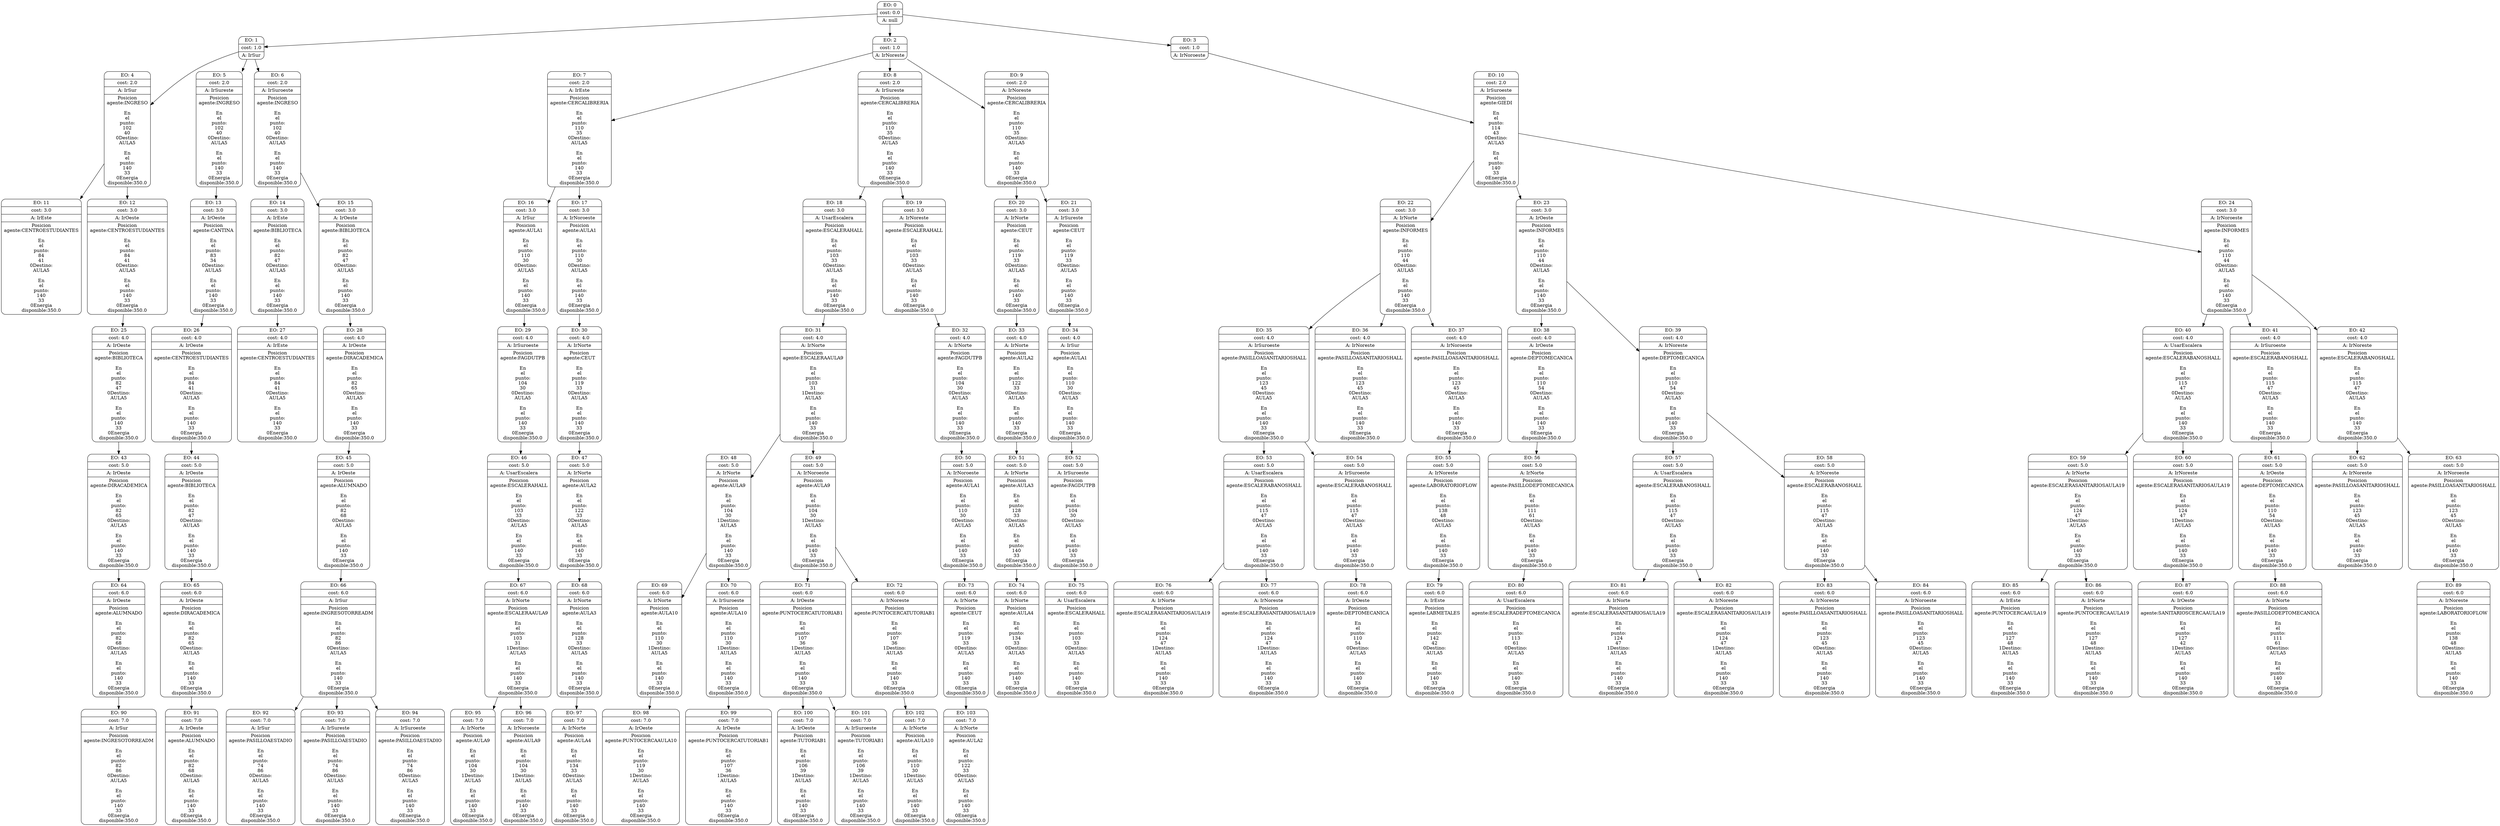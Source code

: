 digraph g {
node [shape = Mrecord];
nodo0[label="{EO: 0|cost: 0.0|A: null}"]
nodo1[label="{EO: 1|cost: 1.0|A: IrSur}"]
nodo4[label="{EO: 4|cost: 2.0|A: IrSur|Posicion\nagente:INGRESO\n\nEn\nel\npunto:\n102\n40\n0
Destino:\nAULA5\n\nEn\nel\npunto:\n140\n33\n0
Energia\ndisponible:350.0
}"]
nodo11[label="{EO: 11|cost: 3.0|A: IrEste|Posicion\nagente:CENTROESTUDIANTES\n\nEn\nel\npunto:\n84\n41\n0
Destino:\nAULA5\n\nEn\nel\npunto:\n140\n33\n0
Energia\ndisponible:350.0
}"]

nodo4 -> nodo11;
nodo12[label="{EO: 12|cost: 3.0|A: IrOeste|Posicion\nagente:CENTROESTUDIANTES\n\nEn\nel\npunto:\n84\n41\n0
Destino:\nAULA5\n\nEn\nel\npunto:\n140\n33\n0
Energia\ndisponible:350.0
}"]
nodo25[label="{EO: 25|cost: 4.0|A: IrOeste|Posicion\nagente:BIBLIOTECA\n\nEn\nel\npunto:\n82\n47\n0
Destino:\nAULA5\n\nEn\nel\npunto:\n140\n33\n0
Energia\ndisponible:350.0
}"]
nodo43[label="{EO: 43|cost: 5.0|A: IrOeste|Posicion\nagente:DIRACADEMICA\n\nEn\nel\npunto:\n82\n65\n0
Destino:\nAULA5\n\nEn\nel\npunto:\n140\n33\n0
Energia\ndisponible:350.0
}"]
nodo64[label="{EO: 64|cost: 6.0|A: IrOeste|Posicion\nagente:ALUMNADO\n\nEn\nel\npunto:\n82\n68\n0
Destino:\nAULA5\n\nEn\nel\npunto:\n140\n33\n0
Energia\ndisponible:350.0
}"]
nodo90[label="{EO: 90|cost: 7.0|A: IrSur|Posicion\nagente:INGRESOTORREADM\n\nEn\nel\npunto:\n82\n86\n0
Destino:\nAULA5\n\nEn\nel\npunto:\n140\n33\n0
Energia\ndisponible:350.0
}"]

nodo64 -> nodo90;

nodo43 -> nodo64;

nodo25 -> nodo43;

nodo12 -> nodo25;

nodo4 -> nodo12;

nodo1 -> nodo4;
nodo5[label="{EO: 5|cost: 2.0|A: IrSureste|Posicion\nagente:INGRESO\n\nEn\nel\npunto:\n102\n40\n0
Destino:\nAULA5\n\nEn\nel\npunto:\n140\n33\n0
Energia\ndisponible:350.0
}"]
nodo13[label="{EO: 13|cost: 3.0|A: IrOeste|Posicion\nagente:CANTINA\n\nEn\nel\npunto:\n83\n34\n0
Destino:\nAULA5\n\nEn\nel\npunto:\n140\n33\n0
Energia\ndisponible:350.0
}"]
nodo26[label="{EO: 26|cost: 4.0|A: IrOeste|Posicion\nagente:CENTROESTUDIANTES\n\nEn\nel\npunto:\n84\n41\n0
Destino:\nAULA5\n\nEn\nel\npunto:\n140\n33\n0
Energia\ndisponible:350.0
}"]
nodo44[label="{EO: 44|cost: 5.0|A: IrOeste|Posicion\nagente:BIBLIOTECA\n\nEn\nel\npunto:\n82\n47\n0
Destino:\nAULA5\n\nEn\nel\npunto:\n140\n33\n0
Energia\ndisponible:350.0
}"]
nodo65[label="{EO: 65|cost: 6.0|A: IrOeste|Posicion\nagente:DIRACADEMICA\n\nEn\nel\npunto:\n82\n65\n0
Destino:\nAULA5\n\nEn\nel\npunto:\n140\n33\n0
Energia\ndisponible:350.0
}"]
nodo91[label="{EO: 91|cost: 7.0|A: IrOeste|Posicion\nagente:ALUMNADO\n\nEn\nel\npunto:\n82\n68\n0
Destino:\nAULA5\n\nEn\nel\npunto:\n140\n33\n0
Energia\ndisponible:350.0
}"]

nodo65 -> nodo91;

nodo44 -> nodo65;

nodo26 -> nodo44;

nodo13 -> nodo26;

nodo5 -> nodo13;

nodo1 -> nodo5;
nodo6[label="{EO: 6|cost: 2.0|A: IrSuroeste|Posicion\nagente:INGRESO\n\nEn\nel\npunto:\n102\n40\n0
Destino:\nAULA5\n\nEn\nel\npunto:\n140\n33\n0
Energia\ndisponible:350.0
}"]
nodo14[label="{EO: 14|cost: 3.0|A: IrEste|Posicion\nagente:BIBLIOTECA\n\nEn\nel\npunto:\n82\n47\n0
Destino:\nAULA5\n\nEn\nel\npunto:\n140\n33\n0
Energia\ndisponible:350.0
}"]
nodo27[label="{EO: 27|cost: 4.0|A: IrEste|Posicion\nagente:CENTROESTUDIANTES\n\nEn\nel\npunto:\n84\n41\n0
Destino:\nAULA5\n\nEn\nel\npunto:\n140\n33\n0
Energia\ndisponible:350.0
}"]

nodo14 -> nodo27;

nodo6 -> nodo14;
nodo15[label="{EO: 15|cost: 3.0|A: IrOeste|Posicion\nagente:BIBLIOTECA\n\nEn\nel\npunto:\n82\n47\n0
Destino:\nAULA5\n\nEn\nel\npunto:\n140\n33\n0
Energia\ndisponible:350.0
}"]
nodo28[label="{EO: 28|cost: 4.0|A: IrOeste|Posicion\nagente:DIRACADEMICA\n\nEn\nel\npunto:\n82\n65\n0
Destino:\nAULA5\n\nEn\nel\npunto:\n140\n33\n0
Energia\ndisponible:350.0
}"]
nodo45[label="{EO: 45|cost: 5.0|A: IrOeste|Posicion\nagente:ALUMNADO\n\nEn\nel\npunto:\n82\n68\n0
Destino:\nAULA5\n\nEn\nel\npunto:\n140\n33\n0
Energia\ndisponible:350.0
}"]
nodo66[label="{EO: 66|cost: 6.0|A: IrSur|Posicion\nagente:INGRESOTORREADM\n\nEn\nel\npunto:\n82\n86\n0
Destino:\nAULA5\n\nEn\nel\npunto:\n140\n33\n0
Energia\ndisponible:350.0
}"]
nodo92[label="{EO: 92|cost: 7.0|A: IrSur|Posicion\nagente:PASILLOAESTADIO\n\nEn\nel\npunto:\n74\n86\n0
Destino:\nAULA5\n\nEn\nel\npunto:\n140\n33\n0
Energia\ndisponible:350.0
}"]

nodo66 -> nodo92;
nodo93[label="{EO: 93|cost: 7.0|A: IrSureste|Posicion\nagente:PASILLOAESTADIO\n\nEn\nel\npunto:\n74\n86\n0
Destino:\nAULA5\n\nEn\nel\npunto:\n140\n33\n0
Energia\ndisponible:350.0
}"]

nodo66 -> nodo93;
nodo94[label="{EO: 94|cost: 7.0|A: IrSuroeste|Posicion\nagente:PASILLOAESTADIO\n\nEn\nel\npunto:\n74\n86\n0
Destino:\nAULA5\n\nEn\nel\npunto:\n140\n33\n0
Energia\ndisponible:350.0
}"]

nodo66 -> nodo94;

nodo45 -> nodo66;

nodo28 -> nodo45;

nodo15 -> nodo28;

nodo6 -> nodo15;

nodo1 -> nodo6;

nodo0 -> nodo1;
nodo2[label="{EO: 2|cost: 1.0|A: IrNoreste}"]
nodo7[label="{EO: 7|cost: 2.0|A: IrEste|Posicion\nagente:CERCALIBRERIA\n\nEn\nel\npunto:\n110\n35\n0
Destino:\nAULA5\n\nEn\nel\npunto:\n140\n33\n0
Energia\ndisponible:350.0
}"]
nodo16[label="{EO: 16|cost: 3.0|A: IrSur|Posicion\nagente:AULA1\n\nEn\nel\npunto:\n110\n30\n0
Destino:\nAULA5\n\nEn\nel\npunto:\n140\n33\n0
Energia\ndisponible:350.0
}"]
nodo29[label="{EO: 29|cost: 4.0|A: IrSuroeste|Posicion\nagente:FAGDUTPB\n\nEn\nel\npunto:\n104\n30\n0
Destino:\nAULA5\n\nEn\nel\npunto:\n140\n33\n0
Energia\ndisponible:350.0
}"]
nodo46[label="{EO: 46|cost: 5.0|A: UsarEscalera|Posicion\nagente:ESCALERAHALL\n\nEn\nel\npunto:\n103\n33\n0
Destino:\nAULA5\n\nEn\nel\npunto:\n140\n33\n0
Energia\ndisponible:350.0
}"]
nodo67[label="{EO: 67|cost: 6.0|A: IrNorte|Posicion\nagente:ESCALERAAULA9\n\nEn\nel\npunto:\n103\n31\n1
Destino:\nAULA5\n\nEn\nel\npunto:\n140\n33\n0
Energia\ndisponible:350.0
}"]
nodo95[label="{EO: 95|cost: 7.0|A: IrNorte|Posicion\nagente:AULA9\n\nEn\nel\npunto:\n104\n30\n1
Destino:\nAULA5\n\nEn\nel\npunto:\n140\n33\n0
Energia\ndisponible:350.0
}"]

nodo67 -> nodo95;
nodo96[label="{EO: 96|cost: 7.0|A: IrNoroeste|Posicion\nagente:AULA9\n\nEn\nel\npunto:\n104\n30\n1
Destino:\nAULA5\n\nEn\nel\npunto:\n140\n33\n0
Energia\ndisponible:350.0
}"]

nodo67 -> nodo96;

nodo46 -> nodo67;

nodo29 -> nodo46;

nodo16 -> nodo29;

nodo7 -> nodo16;
nodo17[label="{EO: 17|cost: 3.0|A: IrNoroeste|Posicion\nagente:AULA1\n\nEn\nel\npunto:\n110\n30\n0
Destino:\nAULA5\n\nEn\nel\npunto:\n140\n33\n0
Energia\ndisponible:350.0
}"]
nodo30[label="{EO: 30|cost: 4.0|A: IrNorte|Posicion\nagente:CEUT\n\nEn\nel\npunto:\n119\n33\n0
Destino:\nAULA5\n\nEn\nel\npunto:\n140\n33\n0
Energia\ndisponible:350.0
}"]
nodo47[label="{EO: 47|cost: 5.0|A: IrNorte|Posicion\nagente:AULA2\n\nEn\nel\npunto:\n122\n33\n0
Destino:\nAULA5\n\nEn\nel\npunto:\n140\n33\n0
Energia\ndisponible:350.0
}"]
nodo68[label="{EO: 68|cost: 6.0|A: IrNorte|Posicion\nagente:AULA3\n\nEn\nel\npunto:\n128\n33\n0
Destino:\nAULA5\n\nEn\nel\npunto:\n140\n33\n0
Energia\ndisponible:350.0
}"]
nodo97[label="{EO: 97|cost: 7.0|A: IrNorte|Posicion\nagente:AULA4\n\nEn\nel\npunto:\n134\n33\n0
Destino:\nAULA5\n\nEn\nel\npunto:\n140\n33\n0
Energia\ndisponible:350.0
}"]

nodo68 -> nodo97;

nodo47 -> nodo68;

nodo30 -> nodo47;

nodo17 -> nodo30;

nodo7 -> nodo17;

nodo2 -> nodo7;
nodo8[label="{EO: 8|cost: 2.0|A: IrSureste|Posicion\nagente:CERCALIBRERIA\n\nEn\nel\npunto:\n110\n35\n0
Destino:\nAULA5\n\nEn\nel\npunto:\n140\n33\n0
Energia\ndisponible:350.0
}"]
nodo18[label="{EO: 18|cost: 3.0|A: UsarEscalera|Posicion\nagente:ESCALERAHALL\n\nEn\nel\npunto:\n103\n33\n0
Destino:\nAULA5\n\nEn\nel\npunto:\n140\n33\n0
Energia\ndisponible:350.0
}"]
nodo31[label="{EO: 31|cost: 4.0|A: IrNorte|Posicion\nagente:ESCALERAAULA9\n\nEn\nel\npunto:\n103\n31\n1
Destino:\nAULA5\n\nEn\nel\npunto:\n140\n33\n0
Energia\ndisponible:350.0
}"]
nodo48[label="{EO: 48|cost: 5.0|A: IrNorte|Posicion\nagente:AULA9\n\nEn\nel\npunto:\n104\n30\n1
Destino:\nAULA5\n\nEn\nel\npunto:\n140\n33\n0
Energia\ndisponible:350.0
}"]
nodo69[label="{EO: 69|cost: 6.0|A: IrNorte|Posicion\nagente:AULA10\n\nEn\nel\npunto:\n110\n30\n1
Destino:\nAULA5\n\nEn\nel\npunto:\n140\n33\n0
Energia\ndisponible:350.0
}"]
nodo98[label="{EO: 98|cost: 7.0|A: IrOeste|Posicion\nagente:PUNTOCERCAAULA10\n\nEn\nel\npunto:\n119\n30\n1
Destino:\nAULA5\n\nEn\nel\npunto:\n140\n33\n0
Energia\ndisponible:350.0
}"]

nodo69 -> nodo98;

nodo48 -> nodo69;
nodo70[label="{EO: 70|cost: 6.0|A: IrSuroeste|Posicion\nagente:AULA10\n\nEn\nel\npunto:\n110\n30\n1
Destino:\nAULA5\n\nEn\nel\npunto:\n140\n33\n0
Energia\ndisponible:350.0
}"]
nodo99[label="{EO: 99|cost: 7.0|A: IrOeste|Posicion\nagente:PUNTOCERCATUTORIAB1\n\nEn\nel\npunto:\n107\n36\n1
Destino:\nAULA5\n\nEn\nel\npunto:\n140\n33\n0
Energia\ndisponible:350.0
}"]

nodo70 -> nodo99;

nodo48 -> nodo70;

nodo31 -> nodo48;
nodo49[label="{EO: 49|cost: 5.0|A: IrNoroeste|Posicion\nagente:AULA9\n\nEn\nel\npunto:\n104\n30\n1
Destino:\nAULA5\n\nEn\nel\npunto:\n140\n33\n0
Energia\ndisponible:350.0
}"]
nodo71[label="{EO: 71|cost: 6.0|A: IrOeste|Posicion\nagente:PUNTOCERCATUTORIAB1\n\nEn\nel\npunto:\n107\n36\n1
Destino:\nAULA5\n\nEn\nel\npunto:\n140\n33\n0
Energia\ndisponible:350.0
}"]
nodo100[label="{EO: 100|cost: 7.0|A: IrOeste|Posicion\nagente:TUTORIAB1\n\nEn\nel\npunto:\n106\n39\n1
Destino:\nAULA5\n\nEn\nel\npunto:\n140\n33\n0
Energia\ndisponible:350.0
}"]

nodo71 -> nodo100;
nodo101[label="{EO: 101|cost: 7.0|A: IrSuroeste|Posicion\nagente:TUTORIAB1\n\nEn\nel\npunto:\n106\n39\n1
Destino:\nAULA5\n\nEn\nel\npunto:\n140\n33\n0
Energia\ndisponible:350.0
}"]

nodo71 -> nodo101;

nodo49 -> nodo71;
nodo72[label="{EO: 72|cost: 6.0|A: IrNoreste|Posicion\nagente:PUNTOCERCATUTORIAB1\n\nEn\nel\npunto:\n107\n36\n1
Destino:\nAULA5\n\nEn\nel\npunto:\n140\n33\n0
Energia\ndisponible:350.0
}"]
nodo102[label="{EO: 102|cost: 7.0|A: IrNorte|Posicion\nagente:AULA10\n\nEn\nel\npunto:\n110\n30\n1
Destino:\nAULA5\n\nEn\nel\npunto:\n140\n33\n0
Energia\ndisponible:350.0
}"]

nodo72 -> nodo102;

nodo49 -> nodo72;

nodo31 -> nodo49;

nodo18 -> nodo31;

nodo8 -> nodo18;
nodo19[label="{EO: 19|cost: 3.0|A: IrNoreste|Posicion\nagente:ESCALERAHALL\n\nEn\nel\npunto:\n103\n33\n0
Destino:\nAULA5\n\nEn\nel\npunto:\n140\n33\n0
Energia\ndisponible:350.0
}"]
nodo32[label="{EO: 32|cost: 4.0|A: IrNorte|Posicion\nagente:FAGDUTPB\n\nEn\nel\npunto:\n104\n30\n0
Destino:\nAULA5\n\nEn\nel\npunto:\n140\n33\n0
Energia\ndisponible:350.0
}"]
nodo50[label="{EO: 50|cost: 5.0|A: IrNoroeste|Posicion\nagente:AULA1\n\nEn\nel\npunto:\n110\n30\n0
Destino:\nAULA5\n\nEn\nel\npunto:\n140\n33\n0
Energia\ndisponible:350.0
}"]
nodo73[label="{EO: 73|cost: 6.0|A: IrNorte|Posicion\nagente:CEUT\n\nEn\nel\npunto:\n119\n33\n0
Destino:\nAULA5\n\nEn\nel\npunto:\n140\n33\n0
Energia\ndisponible:350.0
}"]
nodo103[label="{EO: 103|cost: 7.0|A: IrNorte|Posicion\nagente:AULA2\n\nEn\nel\npunto:\n122\n33\n0
Destino:\nAULA5\n\nEn\nel\npunto:\n140\n33\n0
Energia\ndisponible:350.0
}"]

nodo73 -> nodo103;

nodo50 -> nodo73;

nodo32 -> nodo50;

nodo19 -> nodo32;

nodo8 -> nodo19;

nodo2 -> nodo8;
nodo9[label="{EO: 9|cost: 2.0|A: IrNoreste|Posicion\nagente:CERCALIBRERIA\n\nEn\nel\npunto:\n110\n35\n0
Destino:\nAULA5\n\nEn\nel\npunto:\n140\n33\n0
Energia\ndisponible:350.0
}"]
nodo20[label="{EO: 20|cost: 3.0|A: IrNorte|Posicion\nagente:CEUT\n\nEn\nel\npunto:\n119\n33\n0
Destino:\nAULA5\n\nEn\nel\npunto:\n140\n33\n0
Energia\ndisponible:350.0
}"]
nodo33[label="{EO: 33|cost: 4.0|A: IrNorte|Posicion\nagente:AULA2\n\nEn\nel\npunto:\n122\n33\n0
Destino:\nAULA5\n\nEn\nel\npunto:\n140\n33\n0
Energia\ndisponible:350.0
}"]
nodo51[label="{EO: 51|cost: 5.0|A: IrNorte|Posicion\nagente:AULA3\n\nEn\nel\npunto:\n128\n33\n0
Destino:\nAULA5\n\nEn\nel\npunto:\n140\n33\n0
Energia\ndisponible:350.0
}"]
nodo74[label="{EO: 74|cost: 6.0|A: IrNorte|Posicion\nagente:AULA4\n\nEn\nel\npunto:\n134\n33\n0
Destino:\nAULA5\n\nEn\nel\npunto:\n140\n33\n0
Energia\ndisponible:350.0
}"]

nodo51 -> nodo74;

nodo33 -> nodo51;

nodo20 -> nodo33;

nodo9 -> nodo20;
nodo21[label="{EO: 21|cost: 3.0|A: IrSureste|Posicion\nagente:CEUT\n\nEn\nel\npunto:\n119\n33\n0
Destino:\nAULA5\n\nEn\nel\npunto:\n140\n33\n0
Energia\ndisponible:350.0
}"]
nodo34[label="{EO: 34|cost: 4.0|A: IrSur|Posicion\nagente:AULA1\n\nEn\nel\npunto:\n110\n30\n0
Destino:\nAULA5\n\nEn\nel\npunto:\n140\n33\n0
Energia\ndisponible:350.0
}"]
nodo52[label="{EO: 52|cost: 5.0|A: IrSuroeste|Posicion\nagente:FAGDUTPB\n\nEn\nel\npunto:\n104\n30\n0
Destino:\nAULA5\n\nEn\nel\npunto:\n140\n33\n0
Energia\ndisponible:350.0
}"]
nodo75[label="{EO: 75|cost: 6.0|A: UsarEscalera|Posicion\nagente:ESCALERAHALL\n\nEn\nel\npunto:\n103\n33\n0
Destino:\nAULA5\n\nEn\nel\npunto:\n140\n33\n0
Energia\ndisponible:350.0
}"]

nodo52 -> nodo75;

nodo34 -> nodo52;

nodo21 -> nodo34;

nodo9 -> nodo21;

nodo2 -> nodo9;

nodo0 -> nodo2;
nodo3[label="{EO: 3|cost: 1.0|A: IrNoroeste}"]
nodo10[label="{EO: 10|cost: 2.0|A: IrSuroeste|Posicion\nagente:GIEDI\n\nEn\nel\npunto:\n114\n43\n0
Destino:\nAULA5\n\nEn\nel\npunto:\n140\n33\n0
Energia\ndisponible:350.0
}"]
nodo22[label="{EO: 22|cost: 3.0|A: IrNorte|Posicion\nagente:INFORMES\n\nEn\nel\npunto:\n110\n44\n0
Destino:\nAULA5\n\nEn\nel\npunto:\n140\n33\n0
Energia\ndisponible:350.0
}"]
nodo35[label="{EO: 35|cost: 4.0|A: IrSuroeste|Posicion\nagente:PASILLOASANITARIOSHALL\n\nEn\nel\npunto:\n123\n45\n0
Destino:\nAULA5\n\nEn\nel\npunto:\n140\n33\n0
Energia\ndisponible:350.0
}"]
nodo53[label="{EO: 53|cost: 5.0|A: UsarEscalera|Posicion\nagente:ESCALERABANOSHALL\n\nEn\nel\npunto:\n115\n47\n0
Destino:\nAULA5\n\nEn\nel\npunto:\n140\n33\n0
Energia\ndisponible:350.0
}"]
nodo76[label="{EO: 76|cost: 6.0|A: IrNorte|Posicion\nagente:ESCALERASANITARIOSAULA19\n\nEn\nel\npunto:\n124\n47\n1
Destino:\nAULA5\n\nEn\nel\npunto:\n140\n33\n0
Energia\ndisponible:350.0
}"]

nodo53 -> nodo76;
nodo77[label="{EO: 77|cost: 6.0|A: IrNoreste|Posicion\nagente:ESCALERASANITARIOSAULA19\n\nEn\nel\npunto:\n124\n47\n1
Destino:\nAULA5\n\nEn\nel\npunto:\n140\n33\n0
Energia\ndisponible:350.0
}"]

nodo53 -> nodo77;

nodo35 -> nodo53;
nodo54[label="{EO: 54|cost: 5.0|A: IrSuroeste|Posicion\nagente:ESCALERABANOSHALL\n\nEn\nel\npunto:\n115\n47\n0
Destino:\nAULA5\n\nEn\nel\npunto:\n140\n33\n0
Energia\ndisponible:350.0
}"]
nodo78[label="{EO: 78|cost: 6.0|A: IrOeste|Posicion\nagente:DEPTOMECANICA\n\nEn\nel\npunto:\n110\n54\n0
Destino:\nAULA5\n\nEn\nel\npunto:\n140\n33\n0
Energia\ndisponible:350.0
}"]

nodo54 -> nodo78;

nodo35 -> nodo54;

nodo22 -> nodo35;
nodo36[label="{EO: 36|cost: 4.0|A: IrNoreste|Posicion\nagente:PASILLOASANITARIOSHALL\n\nEn\nel\npunto:\n123\n45\n0
Destino:\nAULA5\n\nEn\nel\npunto:\n140\n33\n0
Energia\ndisponible:350.0
}"]

nodo22 -> nodo36;
nodo37[label="{EO: 37|cost: 4.0|A: IrNoroeste|Posicion\nagente:PASILLOASANITARIOSHALL\n\nEn\nel\npunto:\n123\n45\n0
Destino:\nAULA5\n\nEn\nel\npunto:\n140\n33\n0
Energia\ndisponible:350.0
}"]
nodo55[label="{EO: 55|cost: 5.0|A: IrNoreste|Posicion\nagente:LABORATORIOFLOW\n\nEn\nel\npunto:\n138\n48\n0
Destino:\nAULA5\n\nEn\nel\npunto:\n140\n33\n0
Energia\ndisponible:350.0
}"]
nodo79[label="{EO: 79|cost: 6.0|A: IrEste|Posicion\nagente:LABMETALES\n\nEn\nel\npunto:\n142\n42\n0
Destino:\nAULA5\n\nEn\nel\npunto:\n140\n33\n0
Energia\ndisponible:350.0
}"]

nodo55 -> nodo79;

nodo37 -> nodo55;

nodo22 -> nodo37;

nodo10 -> nodo22;
nodo23[label="{EO: 23|cost: 3.0|A: IrOeste|Posicion\nagente:INFORMES\n\nEn\nel\npunto:\n110\n44\n0
Destino:\nAULA5\n\nEn\nel\npunto:\n140\n33\n0
Energia\ndisponible:350.0
}"]
nodo38[label="{EO: 38|cost: 4.0|A: IrOeste|Posicion\nagente:DEPTOMECANICA\n\nEn\nel\npunto:\n110\n54\n0
Destino:\nAULA5\n\nEn\nel\npunto:\n140\n33\n0
Energia\ndisponible:350.0
}"]
nodo56[label="{EO: 56|cost: 5.0|A: IrNorte|Posicion\nagente:PASILLODEPTOMECANICA\n\nEn\nel\npunto:\n111\n61\n0
Destino:\nAULA5\n\nEn\nel\npunto:\n140\n33\n0
Energia\ndisponible:350.0
}"]
nodo80[label="{EO: 80|cost: 6.0|A: UsarEscalera|Posicion\nagente:ESCALERADEPTOMECANICA\n\nEn\nel\npunto:\n113\n61\n0
Destino:\nAULA5\n\nEn\nel\npunto:\n140\n33\n0
Energia\ndisponible:350.0
}"]

nodo56 -> nodo80;

nodo38 -> nodo56;

nodo23 -> nodo38;
nodo39[label="{EO: 39|cost: 4.0|A: IrNoreste|Posicion\nagente:DEPTOMECANICA\n\nEn\nel\npunto:\n110\n54\n0
Destino:\nAULA5\n\nEn\nel\npunto:\n140\n33\n0
Energia\ndisponible:350.0
}"]
nodo57[label="{EO: 57|cost: 5.0|A: UsarEscalera|Posicion\nagente:ESCALERABANOSHALL\n\nEn\nel\npunto:\n115\n47\n0
Destino:\nAULA5\n\nEn\nel\npunto:\n140\n33\n0
Energia\ndisponible:350.0
}"]
nodo81[label="{EO: 81|cost: 6.0|A: IrNorte|Posicion\nagente:ESCALERASANITARIOSAULA19\n\nEn\nel\npunto:\n124\n47\n1
Destino:\nAULA5\n\nEn\nel\npunto:\n140\n33\n0
Energia\ndisponible:350.0
}"]

nodo57 -> nodo81;
nodo82[label="{EO: 82|cost: 6.0|A: IrNoreste|Posicion\nagente:ESCALERASANITARIOSAULA19\n\nEn\nel\npunto:\n124\n47\n1
Destino:\nAULA5\n\nEn\nel\npunto:\n140\n33\n0
Energia\ndisponible:350.0
}"]

nodo57 -> nodo82;

nodo39 -> nodo57;
nodo58[label="{EO: 58|cost: 5.0|A: IrNoreste|Posicion\nagente:ESCALERABANOSHALL\n\nEn\nel\npunto:\n115\n47\n0
Destino:\nAULA5\n\nEn\nel\npunto:\n140\n33\n0
Energia\ndisponible:350.0
}"]
nodo83[label="{EO: 83|cost: 6.0|A: IrNoreste|Posicion\nagente:PASILLOASANITARIOSHALL\n\nEn\nel\npunto:\n123\n45\n0
Destino:\nAULA5\n\nEn\nel\npunto:\n140\n33\n0
Energia\ndisponible:350.0
}"]

nodo58 -> nodo83;
nodo84[label="{EO: 84|cost: 6.0|A: IrNoroeste|Posicion\nagente:PASILLOASANITARIOSHALL\n\nEn\nel\npunto:\n123\n45\n0
Destino:\nAULA5\n\nEn\nel\npunto:\n140\n33\n0
Energia\ndisponible:350.0
}"]

nodo58 -> nodo84;

nodo39 -> nodo58;

nodo23 -> nodo39;

nodo10 -> nodo23;
nodo24[label="{EO: 24|cost: 3.0|A: IrNoroeste|Posicion\nagente:INFORMES\n\nEn\nel\npunto:\n110\n44\n0
Destino:\nAULA5\n\nEn\nel\npunto:\n140\n33\n0
Energia\ndisponible:350.0
}"]
nodo40[label="{EO: 40|cost: 4.0|A: UsarEscalera|Posicion\nagente:ESCALERABANOSHALL\n\nEn\nel\npunto:\n115\n47\n0
Destino:\nAULA5\n\nEn\nel\npunto:\n140\n33\n0
Energia\ndisponible:350.0
}"]
nodo59[label="{EO: 59|cost: 5.0|A: IrNorte|Posicion\nagente:ESCALERASANITARIOSAULA19\n\nEn\nel\npunto:\n124\n47\n1
Destino:\nAULA5\n\nEn\nel\npunto:\n140\n33\n0
Energia\ndisponible:350.0
}"]
nodo85[label="{EO: 85|cost: 6.0|A: IrEste|Posicion\nagente:PUNTOCERCAAULA19\n\nEn\nel\npunto:\n127\n48\n1
Destino:\nAULA5\n\nEn\nel\npunto:\n140\n33\n0
Energia\ndisponible:350.0
}"]

nodo59 -> nodo85;
nodo86[label="{EO: 86|cost: 6.0|A: IrNorte|Posicion\nagente:PUNTOCERCAAULA19\n\nEn\nel\npunto:\n127\n48\n1
Destino:\nAULA5\n\nEn\nel\npunto:\n140\n33\n0
Energia\ndisponible:350.0
}"]

nodo59 -> nodo86;

nodo40 -> nodo59;
nodo60[label="{EO: 60|cost: 5.0|A: IrNoreste|Posicion\nagente:ESCALERASANITARIOSAULA19\n\nEn\nel\npunto:\n124\n47\n1
Destino:\nAULA5\n\nEn\nel\npunto:\n140\n33\n0
Energia\ndisponible:350.0
}"]
nodo87[label="{EO: 87|cost: 6.0|A: IrOeste|Posicion\nagente:SANITARIOSCERCAAULA19\n\nEn\nel\npunto:\n127\n42\n1
Destino:\nAULA5\n\nEn\nel\npunto:\n140\n33\n0
Energia\ndisponible:350.0
}"]

nodo60 -> nodo87;

nodo40 -> nodo60;

nodo24 -> nodo40;
nodo41[label="{EO: 41|cost: 4.0|A: IrSuroeste|Posicion\nagente:ESCALERABANOSHALL\n\nEn\nel\npunto:\n115\n47\n0
Destino:\nAULA5\n\nEn\nel\npunto:\n140\n33\n0
Energia\ndisponible:350.0
}"]
nodo61[label="{EO: 61|cost: 5.0|A: IrOeste|Posicion\nagente:DEPTOMECANICA\n\nEn\nel\npunto:\n110\n54\n0
Destino:\nAULA5\n\nEn\nel\npunto:\n140\n33\n0
Energia\ndisponible:350.0
}"]
nodo88[label="{EO: 88|cost: 6.0|A: IrNorte|Posicion\nagente:PASILLODEPTOMECANICA\n\nEn\nel\npunto:\n111\n61\n0
Destino:\nAULA5\n\nEn\nel\npunto:\n140\n33\n0
Energia\ndisponible:350.0
}"]

nodo61 -> nodo88;

nodo41 -> nodo61;

nodo24 -> nodo41;
nodo42[label="{EO: 42|cost: 4.0|A: IrNoreste|Posicion\nagente:ESCALERABANOSHALL\n\nEn\nel\npunto:\n115\n47\n0
Destino:\nAULA5\n\nEn\nel\npunto:\n140\n33\n0
Energia\ndisponible:350.0
}"]
nodo62[label="{EO: 62|cost: 5.0|A: IrNoreste|Posicion\nagente:PASILLOASANITARIOSHALL\n\nEn\nel\npunto:\n123\n45\n0
Destino:\nAULA5\n\nEn\nel\npunto:\n140\n33\n0
Energia\ndisponible:350.0
}"]

nodo42 -> nodo62;
nodo63[label="{EO: 63|cost: 5.0|A: IrNoroeste|Posicion\nagente:PASILLOASANITARIOSHALL\n\nEn\nel\npunto:\n123\n45\n0
Destino:\nAULA5\n\nEn\nel\npunto:\n140\n33\n0
Energia\ndisponible:350.0
}"]
nodo89[label="{EO: 89|cost: 6.0|A: IrNoreste|Posicion\nagente:LABORATORIOFLOW\n\nEn\nel\npunto:\n138\n48\n0
Destino:\nAULA5\n\nEn\nel\npunto:\n140\n33\n0
Energia\ndisponible:350.0
}"]

nodo63 -> nodo89;

nodo42 -> nodo63;

nodo24 -> nodo42;

nodo10 -> nodo24;

nodo3 -> nodo10;

nodo0 -> nodo3;


}